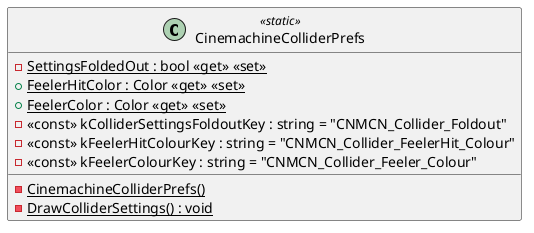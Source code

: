 @startuml
class CinemachineColliderPrefs <<static>> {
    - {static} SettingsFoldedOut : bool <<get>> <<set>>
    + {static} FeelerHitColor : Color <<get>> <<set>>
    + {static} FeelerColor : Color <<get>> <<set>>
    - <<const>> kColliderSettingsFoldoutKey : string = "CNMCN_Collider_Foldout"
    - <<const>> kFeelerHitColourKey : string = "CNMCN_Collider_FeelerHit_Colour"
    - <<const>> kFeelerColourKey : string = "CNMCN_Collider_Feeler_Colour"
    {static} - CinemachineColliderPrefs()
    - {static} DrawColliderSettings() : void
}
@enduml
